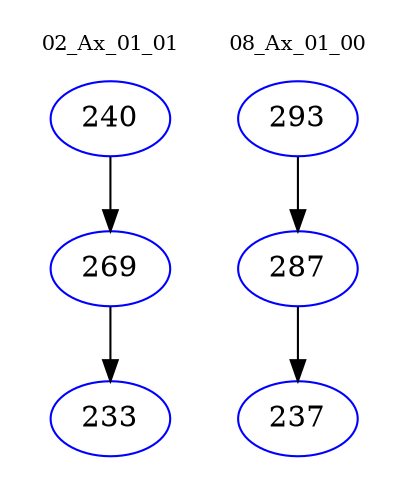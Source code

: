 digraph{
subgraph cluster_0 {
color = white
label = "02_Ax_01_01";
fontsize=10;
T0_240 [label="240", color="blue"]
T0_240 -> T0_269 [color="black"]
T0_269 [label="269", color="blue"]
T0_269 -> T0_233 [color="black"]
T0_233 [label="233", color="blue"]
}
subgraph cluster_1 {
color = white
label = "08_Ax_01_00";
fontsize=10;
T1_293 [label="293", color="blue"]
T1_293 -> T1_287 [color="black"]
T1_287 [label="287", color="blue"]
T1_287 -> T1_237 [color="black"]
T1_237 [label="237", color="blue"]
}
}
